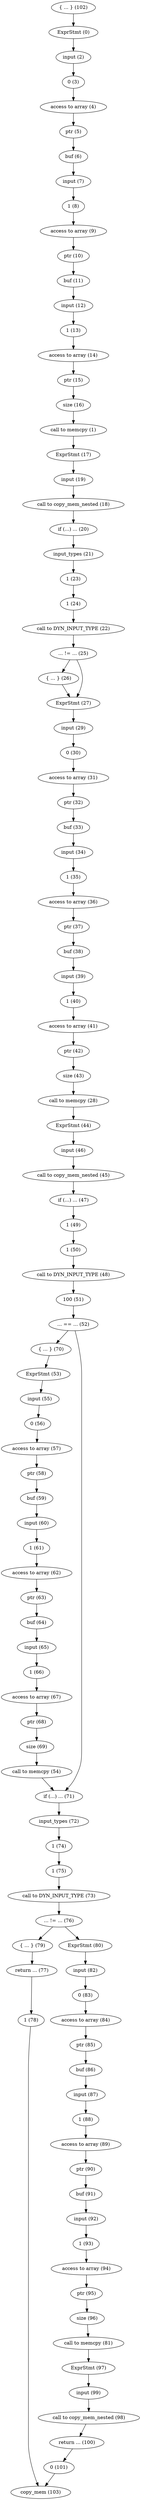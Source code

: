 digraph {
  compound=true;
  0[label="ExprStmt (0)"; ];
  1[label="call to memcpy (1)"; ];
  2[label="input (2)"; ];
  3[label="0 (3)"; ];
  4[label="access to array (4)"; ];
  5[label="ptr (5)"; ];
  6[label="buf (6)"; ];
  7[label="input (7)"; ];
  8[label="1 (8)"; ];
  9[label="access to array (9)"; ];
  10[label="ptr (10)"; ];
  11[label="buf (11)"; ];
  12[label="input (12)"; ];
  13[label="1 (13)"; ];
  14[label="access to array (14)"; ];
  15[label="ptr (15)"; ];
  16[label="size (16)"; ];
  17[label="ExprStmt (17)"; ];
  18[label="call to copy_mem_nested (18)"; ];
  19[label="input (19)"; ];
  20[label="if (...) ... (20)"; ];
  21[label="input_types (21)"; ];
  22[label="call to DYN_INPUT_TYPE (22)"; ];
  23[label="1 (23)"; ];
  24[label="1 (24)"; ];
  25[label="... != ... (25)"; ];
  26[label="{ ... } (26)"; ];
  27[label="ExprStmt (27)"; ];
  28[label="call to memcpy (28)"; ];
  29[label="input (29)"; ];
  30[label="0 (30)"; ];
  31[label="access to array (31)"; ];
  32[label="ptr (32)"; ];
  33[label="buf (33)"; ];
  34[label="input (34)"; ];
  35[label="1 (35)"; ];
  36[label="access to array (36)"; ];
  37[label="ptr (37)"; ];
  38[label="buf (38)"; ];
  39[label="input (39)"; ];
  40[label="1 (40)"; ];
  41[label="access to array (41)"; ];
  42[label="ptr (42)"; ];
  43[label="size (43)"; ];
  44[label="ExprStmt (44)"; ];
  45[label="call to copy_mem_nested (45)"; ];
  46[label="input (46)"; ];
  47[label="if (...) ... (47)"; ];
  48[label="call to DYN_INPUT_TYPE (48)"; ];
  49[label="1 (49)"; ];
  50[label="1 (50)"; ];
  51[label="100 (51)"; ];
  52[label="... == ... (52)"; ];
  53[label="ExprStmt (53)"; ];
  54[label="call to memcpy (54)"; ];
  55[label="input (55)"; ];
  56[label="0 (56)"; ];
  57[label="access to array (57)"; ];
  58[label="ptr (58)"; ];
  59[label="buf (59)"; ];
  60[label="input (60)"; ];
  61[label="1 (61)"; ];
  62[label="access to array (62)"; ];
  63[label="ptr (63)"; ];
  64[label="buf (64)"; ];
  65[label="input (65)"; ];
  66[label="1 (66)"; ];
  67[label="access to array (67)"; ];
  68[label="ptr (68)"; ];
  69[label="size (69)"; ];
  70[label="{ ... } (70)"; ];
  71[label="if (...) ... (71)"; ];
  72[label="input_types (72)"; ];
  73[label="call to DYN_INPUT_TYPE (73)"; ];
  74[label="1 (74)"; ];
  75[label="1 (75)"; ];
  76[label="... != ... (76)"; ];
  77[label="return ... (77)"; ];
  78[label="1 (78)"; ];
  79[label="{ ... } (79)"; ];
  80[label="ExprStmt (80)"; ];
  81[label="call to memcpy (81)"; ];
  82[label="input (82)"; ];
  83[label="0 (83)"; ];
  84[label="access to array (84)"; ];
  85[label="ptr (85)"; ];
  86[label="buf (86)"; ];
  87[label="input (87)"; ];
  88[label="1 (88)"; ];
  89[label="access to array (89)"; ];
  90[label="ptr (90)"; ];
  91[label="buf (91)"; ];
  92[label="input (92)"; ];
  93[label="1 (93)"; ];
  94[label="access to array (94)"; ];
  95[label="ptr (95)"; ];
  96[label="size (96)"; ];
  97[label="ExprStmt (97)"; ];
  98[label="call to copy_mem_nested (98)"; ];
  99[label="input (99)"; ];
  100[label="return ... (100)"; ];
  101[label="0 (101)"; ];
  102[label="{ ... } (102)"; ];
  103[label="copy_mem (103)"; ];

  0 -> 2[];
  1 -> 17[];
  2 -> 3[];
  3 -> 4[];
  4 -> 5[];
  5 -> 6[];
  6 -> 7[];
  7 -> 8[];
  8 -> 9[];
  9 -> 10[];
  10 -> 11[];
  11 -> 12[];
  12 -> 13[];
  13 -> 14[];
  14 -> 15[];
  15 -> 16[];
  16 -> 1[];
  17 -> 19[];
  18 -> 20[];
  19 -> 18[];
  20 -> 21[];
  21 -> 23[];
  22 -> 25[];
  23 -> 24[];
  24 -> 22[];
  25 -> 26[];
  25 -> 27[];
  26 -> 27[];
  27 -> 29[];
  28 -> 44[];
  29 -> 30[];
  30 -> 31[];
  31 -> 32[];
  32 -> 33[];
  33 -> 34[];
  34 -> 35[];
  35 -> 36[];
  36 -> 37[];
  37 -> 38[];
  38 -> 39[];
  39 -> 40[];
  40 -> 41[];
  41 -> 42[];
  42 -> 43[];
  43 -> 28[];
  44 -> 46[];
  45 -> 47[];
  46 -> 45[];
  47 -> 49[];
  48 -> 51[];
  49 -> 50[];
  50 -> 48[];
  51 -> 52[];
  52 -> 70[];
  52 -> 71[];
  53 -> 55[];
  54 -> 71[];
  55 -> 56[];
  56 -> 57[];
  57 -> 58[];
  58 -> 59[];
  59 -> 60[];
  60 -> 61[];
  61 -> 62[];
  62 -> 63[];
  63 -> 64[];
  64 -> 65[];
  65 -> 66[];
  66 -> 67[];
  67 -> 68[];
  68 -> 69[];
  69 -> 54[];
  70 -> 53[];
  71 -> 72[];
  72 -> 74[];
  73 -> 76[];
  74 -> 75[];
  75 -> 73[];
  76 -> 79[];
  76 -> 80[];
  77 -> 78[];
  78 -> 103[];
  79 -> 77[];
  80 -> 82[];
  81 -> 97[];
  82 -> 83[];
  83 -> 84[];
  84 -> 85[];
  85 -> 86[];
  86 -> 87[];
  87 -> 88[];
  88 -> 89[];
  89 -> 90[];
  90 -> 91[];
  91 -> 92[];
  92 -> 93[];
  93 -> 94[];
  94 -> 95[];
  95 -> 96[];
  96 -> 81[];
  97 -> 99[];
  98 -> 100[];
  99 -> 98[];
  100 -> 101[];
  101 -> 103[];
  102 -> 0[];
}
